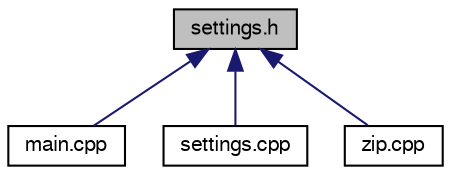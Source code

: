 digraph G
{
  bgcolor="transparent";
  edge [fontname="FreeSans",fontsize="10",labelfontname="FreeSans",labelfontsize="10"];
  node [fontname="FreeSans",fontsize="10",shape=record];
  Node1 [label="settings.h",height=0.2,width=0.4,color="black", fillcolor="grey75", style="filled" fontcolor="black"];
  Node1 -> Node2 [dir=back,color="midnightblue",fontsize="10",style="solid",fontname="FreeSans"];
  Node2 [label="main.cpp",height=0.2,width=0.4,color="black",URL="$main_8cpp.html",tooltip="Main function."];
  Node1 -> Node3 [dir=back,color="midnightblue",fontsize="10",style="solid",fontname="FreeSans"];
  Node3 [label="settings.cpp",height=0.2,width=0.4,color="black",URL="$settings_8cpp.html",tooltip="Handles command line parsing and stores the options."];
  Node1 -> Node4 [dir=back,color="midnightblue",fontsize="10",style="solid",fontname="FreeSans"];
  Node4 [label="zip.cpp",height=0.2,width=0.4,color="black",URL="$zip_8cpp.html",tooltip="Read SRTM zip files."];
}
